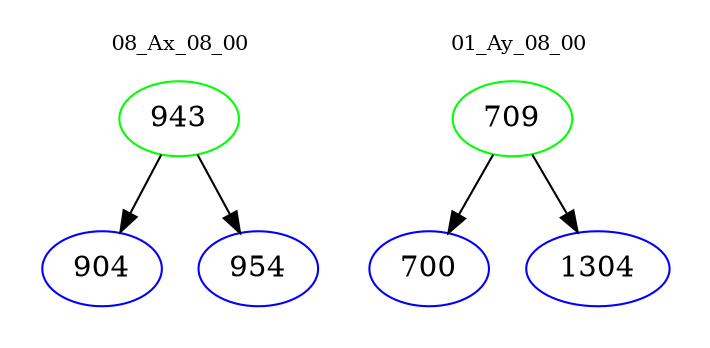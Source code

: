 digraph{
subgraph cluster_0 {
color = white
label = "08_Ax_08_00";
fontsize=10;
T0_943 [label="943", color="green"]
T0_943 -> T0_904 [color="black"]
T0_904 [label="904", color="blue"]
T0_943 -> T0_954 [color="black"]
T0_954 [label="954", color="blue"]
}
subgraph cluster_1 {
color = white
label = "01_Ay_08_00";
fontsize=10;
T1_709 [label="709", color="green"]
T1_709 -> T1_700 [color="black"]
T1_700 [label="700", color="blue"]
T1_709 -> T1_1304 [color="black"]
T1_1304 [label="1304", color="blue"]
}
}
